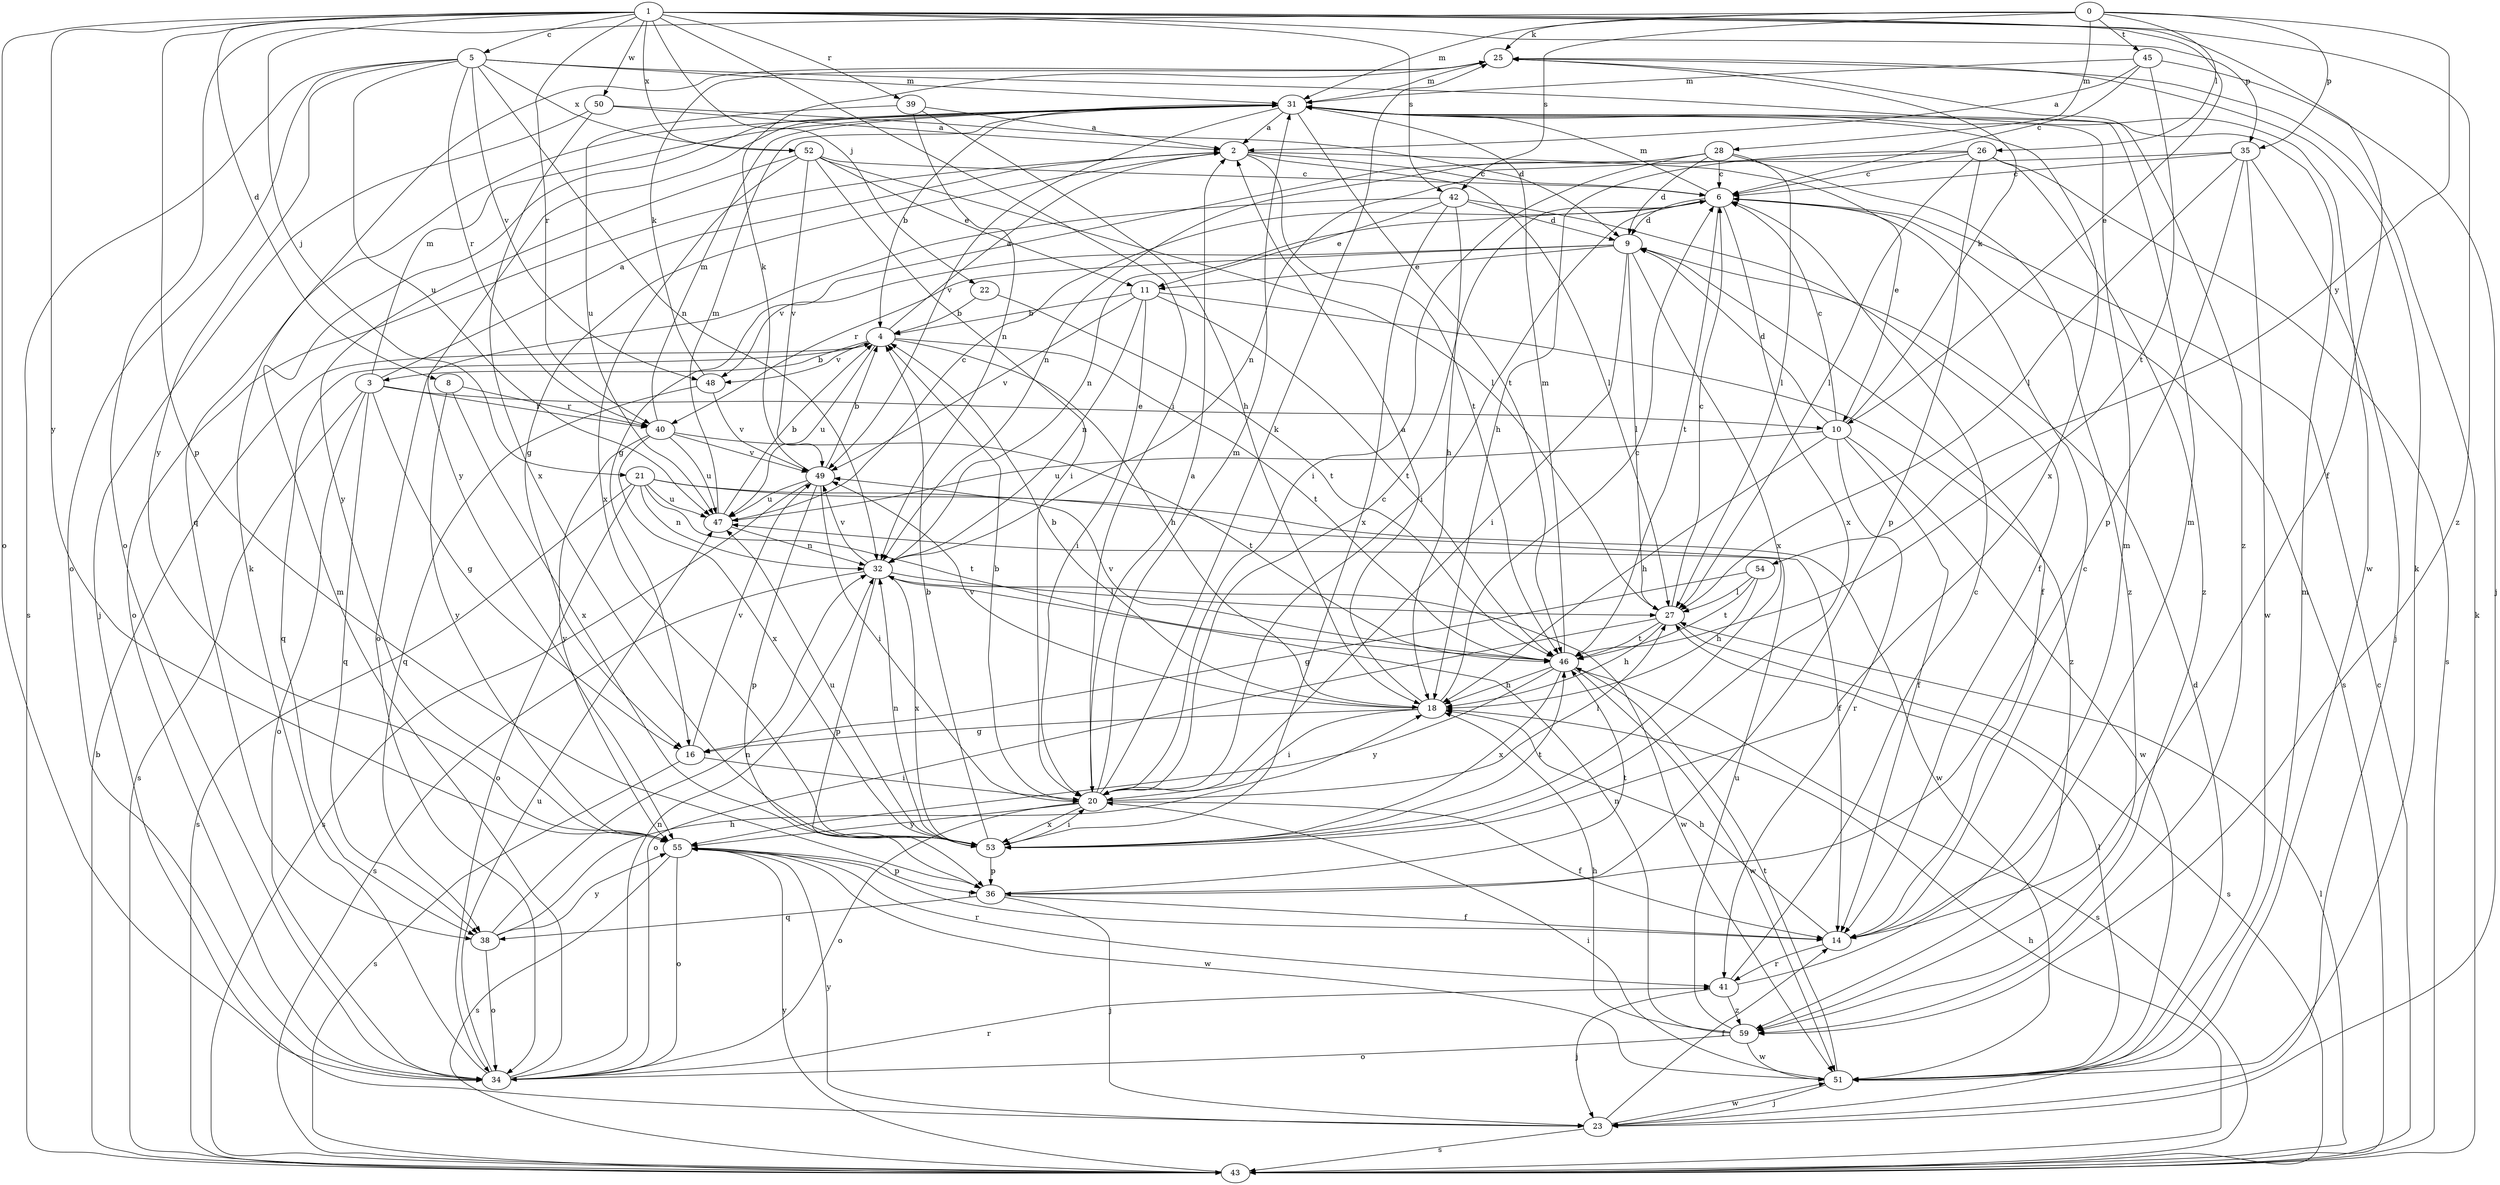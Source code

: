 strict digraph  {
0;
1;
2;
3;
4;
5;
6;
8;
9;
10;
11;
14;
16;
18;
20;
21;
22;
23;
25;
26;
27;
28;
31;
32;
34;
35;
36;
38;
39;
40;
41;
42;
43;
45;
46;
47;
48;
49;
50;
51;
52;
53;
54;
55;
59;
0 -> 25  [label=k];
0 -> 26  [label=l];
0 -> 28  [label=m];
0 -> 31  [label=m];
0 -> 34  [label=o];
0 -> 35  [label=p];
0 -> 42  [label=s];
0 -> 45  [label=t];
0 -> 54  [label=y];
1 -> 5  [label=c];
1 -> 8  [label=d];
1 -> 10  [label=e];
1 -> 14  [label=f];
1 -> 20  [label=i];
1 -> 21  [label=j];
1 -> 22  [label=j];
1 -> 34  [label=o];
1 -> 35  [label=p];
1 -> 36  [label=p];
1 -> 39  [label=r];
1 -> 40  [label=r];
1 -> 42  [label=s];
1 -> 50  [label=w];
1 -> 52  [label=x];
1 -> 55  [label=y];
1 -> 59  [label=z];
2 -> 6  [label=c];
2 -> 10  [label=e];
2 -> 16  [label=g];
2 -> 27  [label=l];
2 -> 34  [label=o];
2 -> 46  [label=t];
3 -> 2  [label=a];
3 -> 10  [label=e];
3 -> 16  [label=g];
3 -> 31  [label=m];
3 -> 34  [label=o];
3 -> 38  [label=q];
3 -> 40  [label=r];
3 -> 43  [label=s];
4 -> 2  [label=a];
4 -> 3  [label=b];
4 -> 18  [label=h];
4 -> 38  [label=q];
4 -> 46  [label=t];
4 -> 47  [label=u];
4 -> 48  [label=v];
5 -> 31  [label=m];
5 -> 32  [label=n];
5 -> 34  [label=o];
5 -> 40  [label=r];
5 -> 43  [label=s];
5 -> 47  [label=u];
5 -> 48  [label=v];
5 -> 51  [label=w];
5 -> 52  [label=x];
5 -> 55  [label=y];
6 -> 9  [label=d];
6 -> 20  [label=i];
6 -> 31  [label=m];
6 -> 32  [label=n];
6 -> 43  [label=s];
6 -> 46  [label=t];
6 -> 53  [label=x];
8 -> 40  [label=r];
8 -> 53  [label=x];
8 -> 55  [label=y];
9 -> 11  [label=e];
9 -> 14  [label=f];
9 -> 20  [label=i];
9 -> 27  [label=l];
9 -> 40  [label=r];
9 -> 48  [label=v];
9 -> 53  [label=x];
10 -> 6  [label=c];
10 -> 9  [label=d];
10 -> 14  [label=f];
10 -> 18  [label=h];
10 -> 25  [label=k];
10 -> 41  [label=r];
10 -> 47  [label=u];
10 -> 51  [label=w];
11 -> 4  [label=b];
11 -> 20  [label=i];
11 -> 32  [label=n];
11 -> 46  [label=t];
11 -> 49  [label=v];
11 -> 59  [label=z];
14 -> 6  [label=c];
14 -> 18  [label=h];
14 -> 31  [label=m];
14 -> 41  [label=r];
16 -> 20  [label=i];
16 -> 43  [label=s];
16 -> 49  [label=v];
18 -> 2  [label=a];
18 -> 4  [label=b];
18 -> 6  [label=c];
18 -> 16  [label=g];
18 -> 20  [label=i];
18 -> 49  [label=v];
20 -> 2  [label=a];
20 -> 4  [label=b];
20 -> 6  [label=c];
20 -> 14  [label=f];
20 -> 25  [label=k];
20 -> 27  [label=l];
20 -> 31  [label=m];
20 -> 34  [label=o];
20 -> 53  [label=x];
20 -> 55  [label=y];
21 -> 14  [label=f];
21 -> 32  [label=n];
21 -> 34  [label=o];
21 -> 43  [label=s];
21 -> 46  [label=t];
21 -> 47  [label=u];
21 -> 51  [label=w];
22 -> 4  [label=b];
22 -> 46  [label=t];
23 -> 9  [label=d];
23 -> 14  [label=f];
23 -> 43  [label=s];
23 -> 51  [label=w];
23 -> 55  [label=y];
25 -> 31  [label=m];
25 -> 59  [label=z];
26 -> 6  [label=c];
26 -> 18  [label=h];
26 -> 27  [label=l];
26 -> 32  [label=n];
26 -> 36  [label=p];
26 -> 43  [label=s];
26 -> 59  [label=z];
27 -> 6  [label=c];
27 -> 18  [label=h];
27 -> 34  [label=o];
27 -> 43  [label=s];
27 -> 46  [label=t];
28 -> 6  [label=c];
28 -> 9  [label=d];
28 -> 20  [label=i];
28 -> 27  [label=l];
28 -> 32  [label=n];
28 -> 59  [label=z];
31 -> 2  [label=a];
31 -> 4  [label=b];
31 -> 38  [label=q];
31 -> 46  [label=t];
31 -> 49  [label=v];
31 -> 53  [label=x];
31 -> 55  [label=y];
32 -> 27  [label=l];
32 -> 36  [label=p];
32 -> 43  [label=s];
32 -> 49  [label=v];
32 -> 51  [label=w];
32 -> 53  [label=x];
34 -> 25  [label=k];
34 -> 31  [label=m];
34 -> 32  [label=n];
34 -> 41  [label=r];
34 -> 47  [label=u];
35 -> 6  [label=c];
35 -> 16  [label=g];
35 -> 23  [label=j];
35 -> 27  [label=l];
35 -> 36  [label=p];
35 -> 51  [label=w];
36 -> 14  [label=f];
36 -> 23  [label=j];
36 -> 38  [label=q];
36 -> 46  [label=t];
38 -> 18  [label=h];
38 -> 32  [label=n];
38 -> 34  [label=o];
38 -> 55  [label=y];
39 -> 2  [label=a];
39 -> 18  [label=h];
39 -> 32  [label=n];
39 -> 47  [label=u];
40 -> 31  [label=m];
40 -> 46  [label=t];
40 -> 47  [label=u];
40 -> 49  [label=v];
40 -> 53  [label=x];
40 -> 55  [label=y];
41 -> 6  [label=c];
41 -> 23  [label=j];
41 -> 31  [label=m];
41 -> 59  [label=z];
42 -> 9  [label=d];
42 -> 11  [label=e];
42 -> 14  [label=f];
42 -> 18  [label=h];
42 -> 34  [label=o];
42 -> 53  [label=x];
43 -> 4  [label=b];
43 -> 6  [label=c];
43 -> 18  [label=h];
43 -> 25  [label=k];
43 -> 27  [label=l];
43 -> 55  [label=y];
45 -> 2  [label=a];
45 -> 6  [label=c];
45 -> 23  [label=j];
45 -> 31  [label=m];
45 -> 46  [label=t];
46 -> 18  [label=h];
46 -> 31  [label=m];
46 -> 43  [label=s];
46 -> 49  [label=v];
46 -> 51  [label=w];
46 -> 53  [label=x];
46 -> 55  [label=y];
47 -> 4  [label=b];
47 -> 6  [label=c];
47 -> 31  [label=m];
47 -> 32  [label=n];
48 -> 25  [label=k];
48 -> 38  [label=q];
48 -> 49  [label=v];
49 -> 4  [label=b];
49 -> 20  [label=i];
49 -> 25  [label=k];
49 -> 36  [label=p];
49 -> 43  [label=s];
49 -> 47  [label=u];
50 -> 2  [label=a];
50 -> 9  [label=d];
50 -> 23  [label=j];
50 -> 53  [label=x];
51 -> 20  [label=i];
51 -> 23  [label=j];
51 -> 25  [label=k];
51 -> 27  [label=l];
51 -> 31  [label=m];
51 -> 46  [label=t];
52 -> 6  [label=c];
52 -> 11  [label=e];
52 -> 20  [label=i];
52 -> 27  [label=l];
52 -> 49  [label=v];
52 -> 53  [label=x];
52 -> 55  [label=y];
53 -> 4  [label=b];
53 -> 20  [label=i];
53 -> 32  [label=n];
53 -> 36  [label=p];
53 -> 46  [label=t];
53 -> 47  [label=u];
54 -> 16  [label=g];
54 -> 18  [label=h];
54 -> 27  [label=l];
54 -> 46  [label=t];
55 -> 14  [label=f];
55 -> 34  [label=o];
55 -> 36  [label=p];
55 -> 41  [label=r];
55 -> 43  [label=s];
55 -> 51  [label=w];
59 -> 18  [label=h];
59 -> 32  [label=n];
59 -> 34  [label=o];
59 -> 47  [label=u];
59 -> 51  [label=w];
}
